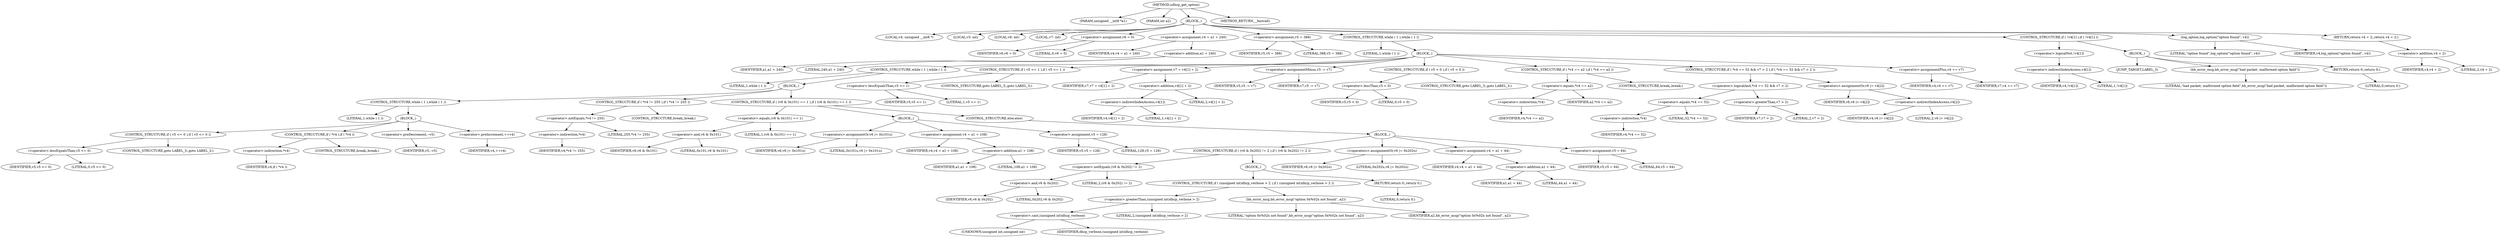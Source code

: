 digraph udhcp_get_option {  
"1000105" [label = "(METHOD,udhcp_get_option)" ]
"1000106" [label = "(PARAM,unsigned __int8 *a1)" ]
"1000107" [label = "(PARAM,int a2)" ]
"1000108" [label = "(BLOCK,,)" ]
"1000109" [label = "(LOCAL,v4: unsigned __int8 *)" ]
"1000110" [label = "(LOCAL,v5: int)" ]
"1000111" [label = "(LOCAL,v6: int)" ]
"1000112" [label = "(LOCAL,v7: int)" ]
"1000113" [label = "(<operator>.assignment,v6 = 0)" ]
"1000114" [label = "(IDENTIFIER,v6,v6 = 0)" ]
"1000115" [label = "(LITERAL,0,v6 = 0)" ]
"1000116" [label = "(<operator>.assignment,v4 = a1 + 240)" ]
"1000117" [label = "(IDENTIFIER,v4,v4 = a1 + 240)" ]
"1000118" [label = "(<operator>.addition,a1 + 240)" ]
"1000119" [label = "(IDENTIFIER,a1,a1 + 240)" ]
"1000120" [label = "(LITERAL,240,a1 + 240)" ]
"1000121" [label = "(<operator>.assignment,v5 = 388)" ]
"1000122" [label = "(IDENTIFIER,v5,v5 = 388)" ]
"1000123" [label = "(LITERAL,388,v5 = 388)" ]
"1000124" [label = "(CONTROL_STRUCTURE,while ( 1 ),while ( 1 ))" ]
"1000125" [label = "(LITERAL,1,while ( 1 ))" ]
"1000126" [label = "(BLOCK,,)" ]
"1000127" [label = "(CONTROL_STRUCTURE,while ( 1 ),while ( 1 ))" ]
"1000128" [label = "(LITERAL,1,while ( 1 ))" ]
"1000129" [label = "(BLOCK,,)" ]
"1000130" [label = "(CONTROL_STRUCTURE,while ( 1 ),while ( 1 ))" ]
"1000131" [label = "(LITERAL,1,while ( 1 ))" ]
"1000132" [label = "(BLOCK,,)" ]
"1000133" [label = "(CONTROL_STRUCTURE,if ( v5 <= 0 ),if ( v5 <= 0 ))" ]
"1000134" [label = "(<operator>.lessEqualsThan,v5 <= 0)" ]
"1000135" [label = "(IDENTIFIER,v5,v5 <= 0)" ]
"1000136" [label = "(LITERAL,0,v5 <= 0)" ]
"1000137" [label = "(CONTROL_STRUCTURE,goto LABEL_3;,goto LABEL_3;)" ]
"1000138" [label = "(CONTROL_STRUCTURE,if ( *v4 ),if ( *v4 ))" ]
"1000139" [label = "(<operator>.indirection,*v4)" ]
"1000140" [label = "(IDENTIFIER,v4,if ( *v4 ))" ]
"1000141" [label = "(CONTROL_STRUCTURE,break;,break;)" ]
"1000142" [label = "(<operator>.preDecrement,--v5)" ]
"1000143" [label = "(IDENTIFIER,v5,--v5)" ]
"1000144" [label = "(<operator>.preIncrement,++v4)" ]
"1000145" [label = "(IDENTIFIER,v4,++v4)" ]
"1000146" [label = "(CONTROL_STRUCTURE,if ( *v4 != 255 ),if ( *v4 != 255 ))" ]
"1000147" [label = "(<operator>.notEquals,*v4 != 255)" ]
"1000148" [label = "(<operator>.indirection,*v4)" ]
"1000149" [label = "(IDENTIFIER,v4,*v4 != 255)" ]
"1000150" [label = "(LITERAL,255,*v4 != 255)" ]
"1000151" [label = "(CONTROL_STRUCTURE,break;,break;)" ]
"1000152" [label = "(CONTROL_STRUCTURE,if ( (v6 & 0x101) == 1 ),if ( (v6 & 0x101) == 1 ))" ]
"1000153" [label = "(<operator>.equals,(v6 & 0x101) == 1)" ]
"1000154" [label = "(<operator>.and,v6 & 0x101)" ]
"1000155" [label = "(IDENTIFIER,v6,v6 & 0x101)" ]
"1000156" [label = "(LITERAL,0x101,v6 & 0x101)" ]
"1000157" [label = "(LITERAL,1,(v6 & 0x101) == 1)" ]
"1000158" [label = "(BLOCK,,)" ]
"1000159" [label = "(<operators>.assignmentOr,v6 |= 0x101u)" ]
"1000160" [label = "(IDENTIFIER,v6,v6 |= 0x101u)" ]
"1000161" [label = "(LITERAL,0x101u,v6 |= 0x101u)" ]
"1000162" [label = "(<operator>.assignment,v4 = a1 + 108)" ]
"1000163" [label = "(IDENTIFIER,v4,v4 = a1 + 108)" ]
"1000164" [label = "(<operator>.addition,a1 + 108)" ]
"1000165" [label = "(IDENTIFIER,a1,a1 + 108)" ]
"1000166" [label = "(LITERAL,108,a1 + 108)" ]
"1000167" [label = "(<operator>.assignment,v5 = 128)" ]
"1000168" [label = "(IDENTIFIER,v5,v5 = 128)" ]
"1000169" [label = "(LITERAL,128,v5 = 128)" ]
"1000170" [label = "(CONTROL_STRUCTURE,else,else)" ]
"1000171" [label = "(BLOCK,,)" ]
"1000172" [label = "(CONTROL_STRUCTURE,if ( (v6 & 0x202) != 2 ),if ( (v6 & 0x202) != 2 ))" ]
"1000173" [label = "(<operator>.notEquals,(v6 & 0x202) != 2)" ]
"1000174" [label = "(<operator>.and,v6 & 0x202)" ]
"1000175" [label = "(IDENTIFIER,v6,v6 & 0x202)" ]
"1000176" [label = "(LITERAL,0x202,v6 & 0x202)" ]
"1000177" [label = "(LITERAL,2,(v6 & 0x202) != 2)" ]
"1000178" [label = "(BLOCK,,)" ]
"1000179" [label = "(CONTROL_STRUCTURE,if ( (unsigned int)dhcp_verbose > 2 ),if ( (unsigned int)dhcp_verbose > 2 ))" ]
"1000180" [label = "(<operator>.greaterThan,(unsigned int)dhcp_verbose > 2)" ]
"1000181" [label = "(<operator>.cast,(unsigned int)dhcp_verbose)" ]
"1000182" [label = "(UNKNOWN,unsigned int,unsigned int)" ]
"1000183" [label = "(IDENTIFIER,dhcp_verbose,(unsigned int)dhcp_verbose)" ]
"1000184" [label = "(LITERAL,2,(unsigned int)dhcp_verbose > 2)" ]
"1000185" [label = "(bb_error_msg,bb_error_msg(\"option 0x%02x not found\", a2))" ]
"1000186" [label = "(LITERAL,\"option 0x%02x not found\",bb_error_msg(\"option 0x%02x not found\", a2))" ]
"1000187" [label = "(IDENTIFIER,a2,bb_error_msg(\"option 0x%02x not found\", a2))" ]
"1000188" [label = "(RETURN,return 0;,return 0;)" ]
"1000189" [label = "(LITERAL,0,return 0;)" ]
"1000190" [label = "(<operators>.assignmentOr,v6 |= 0x202u)" ]
"1000191" [label = "(IDENTIFIER,v6,v6 |= 0x202u)" ]
"1000192" [label = "(LITERAL,0x202u,v6 |= 0x202u)" ]
"1000193" [label = "(<operator>.assignment,v4 = a1 + 44)" ]
"1000194" [label = "(IDENTIFIER,v4,v4 = a1 + 44)" ]
"1000195" [label = "(<operator>.addition,a1 + 44)" ]
"1000196" [label = "(IDENTIFIER,a1,a1 + 44)" ]
"1000197" [label = "(LITERAL,44,a1 + 44)" ]
"1000198" [label = "(<operator>.assignment,v5 = 64)" ]
"1000199" [label = "(IDENTIFIER,v5,v5 = 64)" ]
"1000200" [label = "(LITERAL,64,v5 = 64)" ]
"1000201" [label = "(CONTROL_STRUCTURE,if ( v5 <= 1 ),if ( v5 <= 1 ))" ]
"1000202" [label = "(<operator>.lessEqualsThan,v5 <= 1)" ]
"1000203" [label = "(IDENTIFIER,v5,v5 <= 1)" ]
"1000204" [label = "(LITERAL,1,v5 <= 1)" ]
"1000205" [label = "(CONTROL_STRUCTURE,goto LABEL_3;,goto LABEL_3;)" ]
"1000206" [label = "(<operator>.assignment,v7 = v4[1] + 2)" ]
"1000207" [label = "(IDENTIFIER,v7,v7 = v4[1] + 2)" ]
"1000208" [label = "(<operator>.addition,v4[1] + 2)" ]
"1000209" [label = "(<operator>.indirectIndexAccess,v4[1])" ]
"1000210" [label = "(IDENTIFIER,v4,v4[1] + 2)" ]
"1000211" [label = "(LITERAL,1,v4[1] + 2)" ]
"1000212" [label = "(LITERAL,2,v4[1] + 2)" ]
"1000213" [label = "(<operator>.assignmentMinus,v5 -= v7)" ]
"1000214" [label = "(IDENTIFIER,v5,v5 -= v7)" ]
"1000215" [label = "(IDENTIFIER,v7,v5 -= v7)" ]
"1000216" [label = "(CONTROL_STRUCTURE,if ( v5 < 0 ),if ( v5 < 0 ))" ]
"1000217" [label = "(<operator>.lessThan,v5 < 0)" ]
"1000218" [label = "(IDENTIFIER,v5,v5 < 0)" ]
"1000219" [label = "(LITERAL,0,v5 < 0)" ]
"1000220" [label = "(CONTROL_STRUCTURE,goto LABEL_3;,goto LABEL_3;)" ]
"1000221" [label = "(CONTROL_STRUCTURE,if ( *v4 == a2 ),if ( *v4 == a2 ))" ]
"1000222" [label = "(<operator>.equals,*v4 == a2)" ]
"1000223" [label = "(<operator>.indirection,*v4)" ]
"1000224" [label = "(IDENTIFIER,v4,*v4 == a2)" ]
"1000225" [label = "(IDENTIFIER,a2,*v4 == a2)" ]
"1000226" [label = "(CONTROL_STRUCTURE,break;,break;)" ]
"1000227" [label = "(CONTROL_STRUCTURE,if ( *v4 == 52 && v7 > 2 ),if ( *v4 == 52 && v7 > 2 ))" ]
"1000228" [label = "(<operator>.logicalAnd,*v4 == 52 && v7 > 2)" ]
"1000229" [label = "(<operator>.equals,*v4 == 52)" ]
"1000230" [label = "(<operator>.indirection,*v4)" ]
"1000231" [label = "(IDENTIFIER,v4,*v4 == 52)" ]
"1000232" [label = "(LITERAL,52,*v4 == 52)" ]
"1000233" [label = "(<operator>.greaterThan,v7 > 2)" ]
"1000234" [label = "(IDENTIFIER,v7,v7 > 2)" ]
"1000235" [label = "(LITERAL,2,v7 > 2)" ]
"1000236" [label = "(<operators>.assignmentOr,v6 |= v4[2])" ]
"1000237" [label = "(IDENTIFIER,v6,v6 |= v4[2])" ]
"1000238" [label = "(<operator>.indirectIndexAccess,v4[2])" ]
"1000239" [label = "(IDENTIFIER,v4,v6 |= v4[2])" ]
"1000240" [label = "(LITERAL,2,v6 |= v4[2])" ]
"1000241" [label = "(<operator>.assignmentPlus,v4 += v7)" ]
"1000242" [label = "(IDENTIFIER,v4,v4 += v7)" ]
"1000243" [label = "(IDENTIFIER,v7,v4 += v7)" ]
"1000244" [label = "(CONTROL_STRUCTURE,if ( !v4[1] ),if ( !v4[1] ))" ]
"1000245" [label = "(<operator>.logicalNot,!v4[1])" ]
"1000246" [label = "(<operator>.indirectIndexAccess,v4[1])" ]
"1000247" [label = "(IDENTIFIER,v4,!v4[1])" ]
"1000248" [label = "(LITERAL,1,!v4[1])" ]
"1000249" [label = "(BLOCK,,)" ]
"1000250" [label = "(JUMP_TARGET,LABEL_3)" ]
"1000251" [label = "(bb_error_msg,bb_error_msg(\"bad packet, malformed option field\"))" ]
"1000252" [label = "(LITERAL,\"bad packet, malformed option field\",bb_error_msg(\"bad packet, malformed option field\"))" ]
"1000253" [label = "(RETURN,return 0;,return 0;)" ]
"1000254" [label = "(LITERAL,0,return 0;)" ]
"1000255" [label = "(log_option,log_option(\"option found\", v4))" ]
"1000256" [label = "(LITERAL,\"option found\",log_option(\"option found\", v4))" ]
"1000257" [label = "(IDENTIFIER,v4,log_option(\"option found\", v4))" ]
"1000258" [label = "(RETURN,return v4 + 2;,return v4 + 2;)" ]
"1000259" [label = "(<operator>.addition,v4 + 2)" ]
"1000260" [label = "(IDENTIFIER,v4,v4 + 2)" ]
"1000261" [label = "(LITERAL,2,v4 + 2)" ]
"1000262" [label = "(METHOD_RETURN,__fastcall)" ]
  "1000105" -> "1000106" 
  "1000105" -> "1000107" 
  "1000105" -> "1000108" 
  "1000105" -> "1000262" 
  "1000108" -> "1000109" 
  "1000108" -> "1000110" 
  "1000108" -> "1000111" 
  "1000108" -> "1000112" 
  "1000108" -> "1000113" 
  "1000108" -> "1000116" 
  "1000108" -> "1000121" 
  "1000108" -> "1000124" 
  "1000108" -> "1000244" 
  "1000108" -> "1000255" 
  "1000108" -> "1000258" 
  "1000113" -> "1000114" 
  "1000113" -> "1000115" 
  "1000116" -> "1000117" 
  "1000116" -> "1000118" 
  "1000118" -> "1000119" 
  "1000118" -> "1000120" 
  "1000121" -> "1000122" 
  "1000121" -> "1000123" 
  "1000124" -> "1000125" 
  "1000124" -> "1000126" 
  "1000126" -> "1000127" 
  "1000126" -> "1000201" 
  "1000126" -> "1000206" 
  "1000126" -> "1000213" 
  "1000126" -> "1000216" 
  "1000126" -> "1000221" 
  "1000126" -> "1000227" 
  "1000126" -> "1000241" 
  "1000127" -> "1000128" 
  "1000127" -> "1000129" 
  "1000129" -> "1000130" 
  "1000129" -> "1000146" 
  "1000129" -> "1000152" 
  "1000130" -> "1000131" 
  "1000130" -> "1000132" 
  "1000132" -> "1000133" 
  "1000132" -> "1000138" 
  "1000132" -> "1000142" 
  "1000132" -> "1000144" 
  "1000133" -> "1000134" 
  "1000133" -> "1000137" 
  "1000134" -> "1000135" 
  "1000134" -> "1000136" 
  "1000138" -> "1000139" 
  "1000138" -> "1000141" 
  "1000139" -> "1000140" 
  "1000142" -> "1000143" 
  "1000144" -> "1000145" 
  "1000146" -> "1000147" 
  "1000146" -> "1000151" 
  "1000147" -> "1000148" 
  "1000147" -> "1000150" 
  "1000148" -> "1000149" 
  "1000152" -> "1000153" 
  "1000152" -> "1000158" 
  "1000152" -> "1000170" 
  "1000153" -> "1000154" 
  "1000153" -> "1000157" 
  "1000154" -> "1000155" 
  "1000154" -> "1000156" 
  "1000158" -> "1000159" 
  "1000158" -> "1000162" 
  "1000158" -> "1000167" 
  "1000159" -> "1000160" 
  "1000159" -> "1000161" 
  "1000162" -> "1000163" 
  "1000162" -> "1000164" 
  "1000164" -> "1000165" 
  "1000164" -> "1000166" 
  "1000167" -> "1000168" 
  "1000167" -> "1000169" 
  "1000170" -> "1000171" 
  "1000171" -> "1000172" 
  "1000171" -> "1000190" 
  "1000171" -> "1000193" 
  "1000171" -> "1000198" 
  "1000172" -> "1000173" 
  "1000172" -> "1000178" 
  "1000173" -> "1000174" 
  "1000173" -> "1000177" 
  "1000174" -> "1000175" 
  "1000174" -> "1000176" 
  "1000178" -> "1000179" 
  "1000178" -> "1000188" 
  "1000179" -> "1000180" 
  "1000179" -> "1000185" 
  "1000180" -> "1000181" 
  "1000180" -> "1000184" 
  "1000181" -> "1000182" 
  "1000181" -> "1000183" 
  "1000185" -> "1000186" 
  "1000185" -> "1000187" 
  "1000188" -> "1000189" 
  "1000190" -> "1000191" 
  "1000190" -> "1000192" 
  "1000193" -> "1000194" 
  "1000193" -> "1000195" 
  "1000195" -> "1000196" 
  "1000195" -> "1000197" 
  "1000198" -> "1000199" 
  "1000198" -> "1000200" 
  "1000201" -> "1000202" 
  "1000201" -> "1000205" 
  "1000202" -> "1000203" 
  "1000202" -> "1000204" 
  "1000206" -> "1000207" 
  "1000206" -> "1000208" 
  "1000208" -> "1000209" 
  "1000208" -> "1000212" 
  "1000209" -> "1000210" 
  "1000209" -> "1000211" 
  "1000213" -> "1000214" 
  "1000213" -> "1000215" 
  "1000216" -> "1000217" 
  "1000216" -> "1000220" 
  "1000217" -> "1000218" 
  "1000217" -> "1000219" 
  "1000221" -> "1000222" 
  "1000221" -> "1000226" 
  "1000222" -> "1000223" 
  "1000222" -> "1000225" 
  "1000223" -> "1000224" 
  "1000227" -> "1000228" 
  "1000227" -> "1000236" 
  "1000228" -> "1000229" 
  "1000228" -> "1000233" 
  "1000229" -> "1000230" 
  "1000229" -> "1000232" 
  "1000230" -> "1000231" 
  "1000233" -> "1000234" 
  "1000233" -> "1000235" 
  "1000236" -> "1000237" 
  "1000236" -> "1000238" 
  "1000238" -> "1000239" 
  "1000238" -> "1000240" 
  "1000241" -> "1000242" 
  "1000241" -> "1000243" 
  "1000244" -> "1000245" 
  "1000244" -> "1000249" 
  "1000245" -> "1000246" 
  "1000246" -> "1000247" 
  "1000246" -> "1000248" 
  "1000249" -> "1000250" 
  "1000249" -> "1000251" 
  "1000249" -> "1000253" 
  "1000251" -> "1000252" 
  "1000253" -> "1000254" 
  "1000255" -> "1000256" 
  "1000255" -> "1000257" 
  "1000258" -> "1000259" 
  "1000259" -> "1000260" 
  "1000259" -> "1000261" 
}

